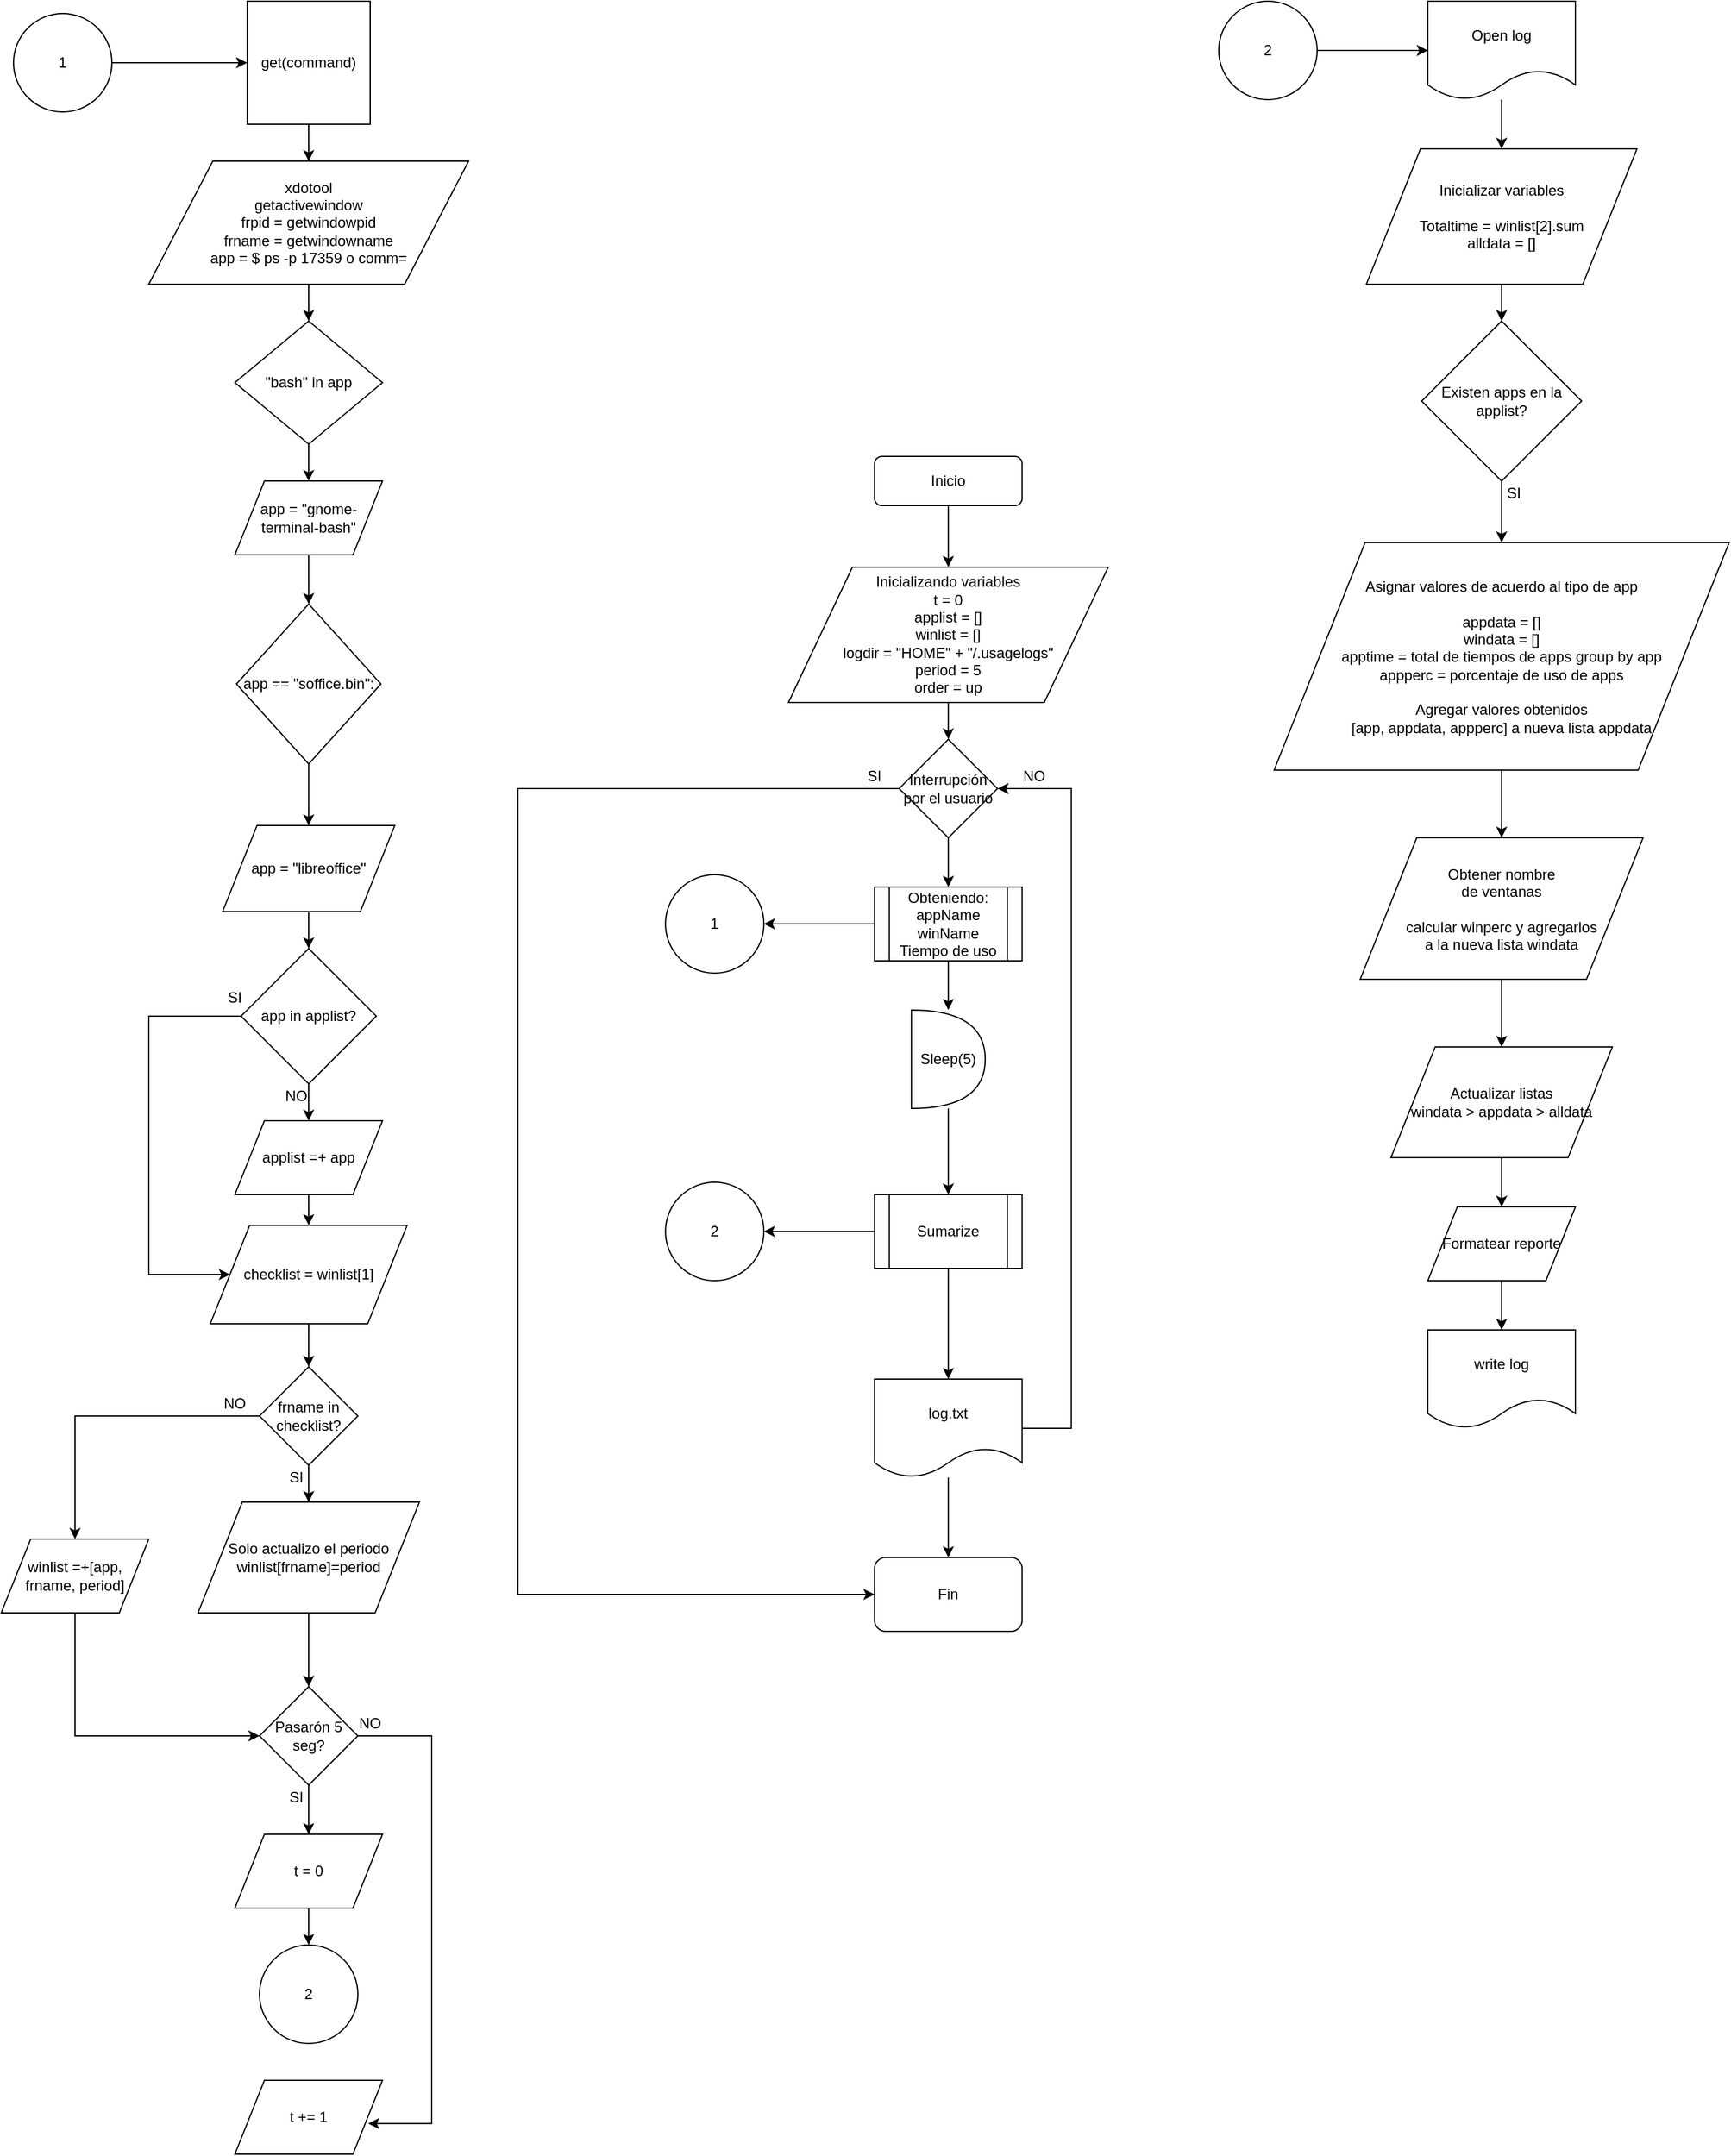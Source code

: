 <mxfile version="13.2.2" type="device"><diagram id="C5RBs43oDa-KdzZeNtuy" name="Page-1"><mxGraphModel dx="4350" dy="3180" grid="1" gridSize="10" guides="1" tooltips="1" connect="1" arrows="1" fold="1" page="1" pageScale="1" pageWidth="1100" pageHeight="850" math="0" shadow="0"><root><mxCell id="WIyWlLk6GJQsqaUBKTNV-0"/><mxCell id="WIyWlLk6GJQsqaUBKTNV-1" parent="WIyWlLk6GJQsqaUBKTNV-0"/><mxCell id="TZGEz8ic17-XEerQksNN-13" style="edgeStyle=orthogonalEdgeStyle;rounded=0;orthogonalLoop=1;jettySize=auto;html=1;entryX=0.5;entryY=0;entryDx=0;entryDy=0;" parent="WIyWlLk6GJQsqaUBKTNV-1" source="WIyWlLk6GJQsqaUBKTNV-3" target="TZGEz8ic17-XEerQksNN-1" edge="1"><mxGeometry relative="1" as="geometry"/></mxCell><mxCell id="WIyWlLk6GJQsqaUBKTNV-3" value="Inicio" style="rounded=1;whiteSpace=wrap;html=1;fontSize=12;glass=0;strokeWidth=1;shadow=0;" parent="WIyWlLk6GJQsqaUBKTNV-1" vertex="1"><mxGeometry x="720.11" y="390" width="120" height="40" as="geometry"/></mxCell><mxCell id="TZGEz8ic17-XEerQksNN-12" style="edgeStyle=orthogonalEdgeStyle;rounded=0;orthogonalLoop=1;jettySize=auto;html=1;" parent="WIyWlLk6GJQsqaUBKTNV-1" source="TZGEz8ic17-XEerQksNN-1" target="TZGEz8ic17-XEerQksNN-2" edge="1"><mxGeometry relative="1" as="geometry"/></mxCell><mxCell id="TZGEz8ic17-XEerQksNN-1" value="Inicializando variables&lt;br&gt;t = 0&lt;br&gt;applist = []&lt;br&gt;winlist = []&lt;br&gt;logdir = &quot;HOME&quot; + &quot;/.usagelogs&quot;&lt;br&gt;period = 5&lt;br&gt;order = up" style="shape=parallelogram;perimeter=parallelogramPerimeter;whiteSpace=wrap;html=1;" parent="WIyWlLk6GJQsqaUBKTNV-1" vertex="1"><mxGeometry x="650.11" y="480" width="260" height="110" as="geometry"/></mxCell><mxCell id="TZGEz8ic17-XEerQksNN-7" style="edgeStyle=orthogonalEdgeStyle;rounded=0;orthogonalLoop=1;jettySize=auto;html=1;" parent="WIyWlLk6GJQsqaUBKTNV-1" source="TZGEz8ic17-XEerQksNN-2" target="TZGEz8ic17-XEerQksNN-3" edge="1"><mxGeometry relative="1" as="geometry"/></mxCell><mxCell id="TZGEz8ic17-XEerQksNN-11" style="edgeStyle=orthogonalEdgeStyle;rounded=0;orthogonalLoop=1;jettySize=auto;html=1;entryX=0;entryY=0.5;entryDx=0;entryDy=0;" parent="WIyWlLk6GJQsqaUBKTNV-1" source="TZGEz8ic17-XEerQksNN-2" target="TZGEz8ic17-XEerQksNN-5" edge="1"><mxGeometry relative="1" as="geometry"><mxPoint x="670.11" y="1020" as="targetPoint"/><Array as="points"><mxPoint x="430.11" y="660"/><mxPoint x="430.11" y="1315"/></Array></mxGeometry></mxCell><mxCell id="TZGEz8ic17-XEerQksNN-2" value="Interrupción por el usuario" style="rhombus;whiteSpace=wrap;html=1;" parent="WIyWlLk6GJQsqaUBKTNV-1" vertex="1"><mxGeometry x="740.11" y="620" width="80" height="80" as="geometry"/></mxCell><mxCell id="TZGEz8ic17-XEerQksNN-8" style="edgeStyle=orthogonalEdgeStyle;rounded=0;orthogonalLoop=1;jettySize=auto;html=1;" parent="WIyWlLk6GJQsqaUBKTNV-1" source="TZGEz8ic17-XEerQksNN-14" target="TZGEz8ic17-XEerQksNN-16" edge="1"><mxGeometry relative="1" as="geometry"/></mxCell><mxCell id="TZGEz8ic17-XEerQksNN-20" style="edgeStyle=orthogonalEdgeStyle;rounded=0;orthogonalLoop=1;jettySize=auto;html=1;entryX=1;entryY=0.5;entryDx=0;entryDy=0;" parent="WIyWlLk6GJQsqaUBKTNV-1" source="TZGEz8ic17-XEerQksNN-3" target="TZGEz8ic17-XEerQksNN-18" edge="1"><mxGeometry relative="1" as="geometry"/></mxCell><mxCell id="TZGEz8ic17-XEerQksNN-3" value="Obteniendo:&lt;br&gt;appName&lt;br&gt;winName&lt;br&gt;Tiempo de uso" style="shape=process;whiteSpace=wrap;html=1;backgroundOutline=1;" parent="WIyWlLk6GJQsqaUBKTNV-1" vertex="1"><mxGeometry x="720.11" y="740" width="120" height="60" as="geometry"/></mxCell><mxCell id="TZGEz8ic17-XEerQksNN-9" style="edgeStyle=orthogonalEdgeStyle;rounded=0;orthogonalLoop=1;jettySize=auto;html=1;" parent="WIyWlLk6GJQsqaUBKTNV-1" source="TZGEz8ic17-XEerQksNN-4" target="TZGEz8ic17-XEerQksNN-5" edge="1"><mxGeometry relative="1" as="geometry"/></mxCell><mxCell id="TZGEz8ic17-XEerQksNN-4" value="log.txt" style="shape=document;whiteSpace=wrap;html=1;boundedLbl=1;" parent="WIyWlLk6GJQsqaUBKTNV-1" vertex="1"><mxGeometry x="720.11" y="1140" width="120" height="80" as="geometry"/></mxCell><mxCell id="TZGEz8ic17-XEerQksNN-10" style="edgeStyle=orthogonalEdgeStyle;rounded=0;orthogonalLoop=1;jettySize=auto;html=1;exitX=1;exitY=0.5;exitDx=0;exitDy=0;" parent="WIyWlLk6GJQsqaUBKTNV-1" source="TZGEz8ic17-XEerQksNN-4" target="TZGEz8ic17-XEerQksNN-2" edge="1"><mxGeometry relative="1" as="geometry"><mxPoint x="890.11" y="640" as="targetPoint"/><Array as="points"><mxPoint x="880.11" y="1180"/><mxPoint x="880.11" y="660"/></Array></mxGeometry></mxCell><mxCell id="TZGEz8ic17-XEerQksNN-5" value="Fin" style="rounded=1;whiteSpace=wrap;html=1;" parent="WIyWlLk6GJQsqaUBKTNV-1" vertex="1"><mxGeometry x="720.11" y="1285" width="120" height="60" as="geometry"/></mxCell><mxCell id="TZGEz8ic17-XEerQksNN-14" value="Sleep(5)" style="shape=or;whiteSpace=wrap;html=1;" parent="WIyWlLk6GJQsqaUBKTNV-1" vertex="1"><mxGeometry x="750.11" y="840" width="60" height="80" as="geometry"/></mxCell><mxCell id="TZGEz8ic17-XEerQksNN-15" style="edgeStyle=orthogonalEdgeStyle;rounded=0;orthogonalLoop=1;jettySize=auto;html=1;" parent="WIyWlLk6GJQsqaUBKTNV-1" source="TZGEz8ic17-XEerQksNN-3" target="TZGEz8ic17-XEerQksNN-14" edge="1"><mxGeometry relative="1" as="geometry"><mxPoint x="780.11" y="800" as="sourcePoint"/><mxPoint x="780.11" y="1060" as="targetPoint"/></mxGeometry></mxCell><mxCell id="TZGEz8ic17-XEerQksNN-17" style="edgeStyle=orthogonalEdgeStyle;rounded=0;orthogonalLoop=1;jettySize=auto;html=1;" parent="WIyWlLk6GJQsqaUBKTNV-1" source="TZGEz8ic17-XEerQksNN-16" target="TZGEz8ic17-XEerQksNN-4" edge="1"><mxGeometry relative="1" as="geometry"/></mxCell><mxCell id="TZGEz8ic17-XEerQksNN-21" style="edgeStyle=orthogonalEdgeStyle;rounded=0;orthogonalLoop=1;jettySize=auto;html=1;" parent="WIyWlLk6GJQsqaUBKTNV-1" source="TZGEz8ic17-XEerQksNN-16" target="TZGEz8ic17-XEerQksNN-19" edge="1"><mxGeometry relative="1" as="geometry"/></mxCell><mxCell id="TZGEz8ic17-XEerQksNN-16" value="Sumarize" style="shape=process;whiteSpace=wrap;html=1;backgroundOutline=1;" parent="WIyWlLk6GJQsqaUBKTNV-1" vertex="1"><mxGeometry x="720.11" y="990" width="120" height="60" as="geometry"/></mxCell><mxCell id="TZGEz8ic17-XEerQksNN-18" value="1" style="ellipse;whiteSpace=wrap;html=1;aspect=fixed;" parent="WIyWlLk6GJQsqaUBKTNV-1" vertex="1"><mxGeometry x="550.11" y="730" width="80" height="80" as="geometry"/></mxCell><mxCell id="TZGEz8ic17-XEerQksNN-19" value="2" style="ellipse;whiteSpace=wrap;html=1;aspect=fixed;" parent="WIyWlLk6GJQsqaUBKTNV-1" vertex="1"><mxGeometry x="550.11" y="980" width="80" height="80" as="geometry"/></mxCell><mxCell id="TZGEz8ic17-XEerQksNN-22" value="SI" style="text;html=1;strokeColor=none;fillColor=none;align=center;verticalAlign=middle;whiteSpace=wrap;rounded=0;" parent="WIyWlLk6GJQsqaUBKTNV-1" vertex="1"><mxGeometry x="700.11" y="640" width="40" height="20" as="geometry"/></mxCell><mxCell id="TZGEz8ic17-XEerQksNN-23" value="NO" style="text;html=1;strokeColor=none;fillColor=none;align=center;verticalAlign=middle;whiteSpace=wrap;rounded=0;" parent="WIyWlLk6GJQsqaUBKTNV-1" vertex="1"><mxGeometry x="830.11" y="640" width="40" height="20" as="geometry"/></mxCell><mxCell id="TZGEz8ic17-XEerQksNN-30" style="edgeStyle=orthogonalEdgeStyle;rounded=0;orthogonalLoop=1;jettySize=auto;html=1;" parent="WIyWlLk6GJQsqaUBKTNV-1" source="TZGEz8ic17-XEerQksNN-25" target="TZGEz8ic17-XEerQksNN-27" edge="1"><mxGeometry relative="1" as="geometry"/></mxCell><mxCell id="TZGEz8ic17-XEerQksNN-25" value="1" style="ellipse;whiteSpace=wrap;html=1;aspect=fixed;" parent="WIyWlLk6GJQsqaUBKTNV-1" vertex="1"><mxGeometry x="20" y="30" width="80" height="80" as="geometry"/></mxCell><mxCell id="TZGEz8ic17-XEerQksNN-31" style="edgeStyle=orthogonalEdgeStyle;rounded=0;orthogonalLoop=1;jettySize=auto;html=1;" parent="WIyWlLk6GJQsqaUBKTNV-1" source="TZGEz8ic17-XEerQksNN-26" target="TZGEz8ic17-XEerQksNN-28" edge="1"><mxGeometry relative="1" as="geometry"/></mxCell><mxCell id="TZGEz8ic17-XEerQksNN-26" value="xdotool&lt;br&gt;getactivewindow&lt;br&gt;frpid = getwindowpid&lt;br&gt;frname = getwindowname&lt;br&gt;app =&amp;nbsp;$ ps -p 17359 o comm=" style="shape=parallelogram;perimeter=parallelogramPerimeter;whiteSpace=wrap;html=1;" parent="WIyWlLk6GJQsqaUBKTNV-1" vertex="1"><mxGeometry x="130" y="150" width="260" height="100" as="geometry"/></mxCell><mxCell id="TZGEz8ic17-XEerQksNN-29" style="edgeStyle=orthogonalEdgeStyle;rounded=0;orthogonalLoop=1;jettySize=auto;html=1;entryX=0.5;entryY=0;entryDx=0;entryDy=0;" parent="WIyWlLk6GJQsqaUBKTNV-1" source="TZGEz8ic17-XEerQksNN-27" target="TZGEz8ic17-XEerQksNN-26" edge="1"><mxGeometry relative="1" as="geometry"/></mxCell><mxCell id="TZGEz8ic17-XEerQksNN-27" value="&lt;span&gt;get(command)&lt;/span&gt;" style="whiteSpace=wrap;html=1;aspect=fixed;" parent="WIyWlLk6GJQsqaUBKTNV-1" vertex="1"><mxGeometry x="210" y="20" width="100" height="100" as="geometry"/></mxCell><mxCell id="TZGEz8ic17-XEerQksNN-34" style="edgeStyle=orthogonalEdgeStyle;rounded=0;orthogonalLoop=1;jettySize=auto;html=1;" parent="WIyWlLk6GJQsqaUBKTNV-1" source="TZGEz8ic17-XEerQksNN-28" target="TZGEz8ic17-XEerQksNN-32" edge="1"><mxGeometry relative="1" as="geometry"/></mxCell><mxCell id="TZGEz8ic17-XEerQksNN-28" value="&quot;bash&quot; in app" style="rhombus;whiteSpace=wrap;html=1;" parent="WIyWlLk6GJQsqaUBKTNV-1" vertex="1"><mxGeometry x="200" y="280" width="120" height="100" as="geometry"/></mxCell><mxCell id="TZGEz8ic17-XEerQksNN-35" style="edgeStyle=orthogonalEdgeStyle;rounded=0;orthogonalLoop=1;jettySize=auto;html=1;" parent="WIyWlLk6GJQsqaUBKTNV-1" source="TZGEz8ic17-XEerQksNN-32" target="TZGEz8ic17-XEerQksNN-33" edge="1"><mxGeometry relative="1" as="geometry"/></mxCell><mxCell id="TZGEz8ic17-XEerQksNN-32" value="app = &quot;gnome-terminal-bash&quot;" style="shape=parallelogram;perimeter=parallelogramPerimeter;whiteSpace=wrap;html=1;" parent="WIyWlLk6GJQsqaUBKTNV-1" vertex="1"><mxGeometry x="200" y="410" width="120" height="60" as="geometry"/></mxCell><mxCell id="TZGEz8ic17-XEerQksNN-37" style="edgeStyle=orthogonalEdgeStyle;rounded=0;orthogonalLoop=1;jettySize=auto;html=1;" parent="WIyWlLk6GJQsqaUBKTNV-1" source="TZGEz8ic17-XEerQksNN-33" target="TZGEz8ic17-XEerQksNN-36" edge="1"><mxGeometry relative="1" as="geometry"/></mxCell><mxCell id="TZGEz8ic17-XEerQksNN-33" value="app == &quot;soffice.bin&quot;:" style="rhombus;whiteSpace=wrap;html=1;" parent="WIyWlLk6GJQsqaUBKTNV-1" vertex="1"><mxGeometry x="201.25" y="510" width="117.5" height="130" as="geometry"/></mxCell><mxCell id="TZGEz8ic17-XEerQksNN-39" style="edgeStyle=orthogonalEdgeStyle;rounded=0;orthogonalLoop=1;jettySize=auto;html=1;" parent="WIyWlLk6GJQsqaUBKTNV-1" source="TZGEz8ic17-XEerQksNN-36" target="TZGEz8ic17-XEerQksNN-38" edge="1"><mxGeometry relative="1" as="geometry"/></mxCell><mxCell id="TZGEz8ic17-XEerQksNN-36" value="app = &quot;libreoffice&quot;" style="shape=parallelogram;perimeter=parallelogramPerimeter;whiteSpace=wrap;html=1;" parent="WIyWlLk6GJQsqaUBKTNV-1" vertex="1"><mxGeometry x="190" y="690" width="140" height="70" as="geometry"/></mxCell><mxCell id="TZGEz8ic17-XEerQksNN-66" style="edgeStyle=orthogonalEdgeStyle;rounded=0;orthogonalLoop=1;jettySize=auto;html=1;entryX=0.5;entryY=0;entryDx=0;entryDy=0;" parent="WIyWlLk6GJQsqaUBKTNV-1" source="TZGEz8ic17-XEerQksNN-38" target="TZGEz8ic17-XEerQksNN-40" edge="1"><mxGeometry relative="1" as="geometry"/></mxCell><mxCell id="TZGEz8ic17-XEerQksNN-67" style="edgeStyle=orthogonalEdgeStyle;rounded=0;orthogonalLoop=1;jettySize=auto;html=1;" parent="WIyWlLk6GJQsqaUBKTNV-1" source="TZGEz8ic17-XEerQksNN-38" target="TZGEz8ic17-XEerQksNN-41" edge="1"><mxGeometry relative="1" as="geometry"><mxPoint x="150" y="1070" as="targetPoint"/><Array as="points"><mxPoint x="130" y="845"/><mxPoint x="130" y="1055"/></Array></mxGeometry></mxCell><mxCell id="TZGEz8ic17-XEerQksNN-38" value="app in applist?" style="rhombus;whiteSpace=wrap;html=1;" parent="WIyWlLk6GJQsqaUBKTNV-1" vertex="1"><mxGeometry x="205" y="790" width="110" height="110" as="geometry"/></mxCell><mxCell id="TZGEz8ic17-XEerQksNN-68" style="edgeStyle=orthogonalEdgeStyle;rounded=0;orthogonalLoop=1;jettySize=auto;html=1;" parent="WIyWlLk6GJQsqaUBKTNV-1" source="TZGEz8ic17-XEerQksNN-40" target="TZGEz8ic17-XEerQksNN-41" edge="1"><mxGeometry relative="1" as="geometry"/></mxCell><mxCell id="TZGEz8ic17-XEerQksNN-40" value="applist =+ app" style="shape=parallelogram;perimeter=parallelogramPerimeter;whiteSpace=wrap;html=1;" parent="WIyWlLk6GJQsqaUBKTNV-1" vertex="1"><mxGeometry x="200" y="930" width="120" height="60" as="geometry"/></mxCell><mxCell id="TZGEz8ic17-XEerQksNN-70" style="edgeStyle=orthogonalEdgeStyle;rounded=0;orthogonalLoop=1;jettySize=auto;html=1;entryX=0.5;entryY=0;entryDx=0;entryDy=0;" parent="WIyWlLk6GJQsqaUBKTNV-1" source="TZGEz8ic17-XEerQksNN-41" target="TZGEz8ic17-XEerQksNN-42" edge="1"><mxGeometry relative="1" as="geometry"/></mxCell><mxCell id="TZGEz8ic17-XEerQksNN-41" value="checklist = winlist[1]" style="shape=parallelogram;perimeter=parallelogramPerimeter;whiteSpace=wrap;html=1;" parent="WIyWlLk6GJQsqaUBKTNV-1" vertex="1"><mxGeometry x="180" y="1015" width="160" height="80" as="geometry"/></mxCell><mxCell id="TZGEz8ic17-XEerQksNN-45" style="edgeStyle=orthogonalEdgeStyle;rounded=0;orthogonalLoop=1;jettySize=auto;html=1;" parent="WIyWlLk6GJQsqaUBKTNV-1" source="TZGEz8ic17-XEerQksNN-42" target="TZGEz8ic17-XEerQksNN-43" edge="1"><mxGeometry relative="1" as="geometry"/></mxCell><mxCell id="TZGEz8ic17-XEerQksNN-48" style="edgeStyle=orthogonalEdgeStyle;rounded=0;orthogonalLoop=1;jettySize=auto;html=1;" parent="WIyWlLk6GJQsqaUBKTNV-1" source="TZGEz8ic17-XEerQksNN-42" target="TZGEz8ic17-XEerQksNN-47" edge="1"><mxGeometry relative="1" as="geometry"/></mxCell><mxCell id="TZGEz8ic17-XEerQksNN-42" value="frname in checklist?" style="rhombus;whiteSpace=wrap;html=1;" parent="WIyWlLk6GJQsqaUBKTNV-1" vertex="1"><mxGeometry x="220" y="1130" width="80" height="80" as="geometry"/></mxCell><mxCell id="TZGEz8ic17-XEerQksNN-51" style="edgeStyle=orthogonalEdgeStyle;rounded=0;orthogonalLoop=1;jettySize=auto;html=1;" parent="WIyWlLk6GJQsqaUBKTNV-1" source="TZGEz8ic17-XEerQksNN-43" target="TZGEz8ic17-XEerQksNN-49" edge="1"><mxGeometry relative="1" as="geometry"><Array as="points"><mxPoint x="70" y="1430"/></Array></mxGeometry></mxCell><mxCell id="TZGEz8ic17-XEerQksNN-43" value="winlist =+[app, frname, period]" style="shape=parallelogram;perimeter=parallelogramPerimeter;whiteSpace=wrap;html=1;" parent="WIyWlLk6GJQsqaUBKTNV-1" vertex="1"><mxGeometry x="10" y="1270" width="120" height="60" as="geometry"/></mxCell><mxCell id="TZGEz8ic17-XEerQksNN-44" value="NO" style="text;html=1;strokeColor=none;fillColor=none;align=center;verticalAlign=middle;whiteSpace=wrap;rounded=0;" parent="WIyWlLk6GJQsqaUBKTNV-1" vertex="1"><mxGeometry x="180" y="1150" width="40" height="20" as="geometry"/></mxCell><mxCell id="TZGEz8ic17-XEerQksNN-46" value="SI" style="text;html=1;strokeColor=none;fillColor=none;align=center;verticalAlign=middle;whiteSpace=wrap;rounded=0;" parent="WIyWlLk6GJQsqaUBKTNV-1" vertex="1"><mxGeometry x="230" y="1210" width="40" height="20" as="geometry"/></mxCell><mxCell id="TZGEz8ic17-XEerQksNN-52" style="edgeStyle=orthogonalEdgeStyle;rounded=0;orthogonalLoop=1;jettySize=auto;html=1;entryX=0.5;entryY=0;entryDx=0;entryDy=0;" parent="WIyWlLk6GJQsqaUBKTNV-1" source="TZGEz8ic17-XEerQksNN-47" target="TZGEz8ic17-XEerQksNN-49" edge="1"><mxGeometry relative="1" as="geometry"/></mxCell><mxCell id="TZGEz8ic17-XEerQksNN-47" value="Solo actualizo el periodo&lt;br&gt;winlist[frname]=period" style="shape=parallelogram;perimeter=parallelogramPerimeter;whiteSpace=wrap;html=1;" parent="WIyWlLk6GJQsqaUBKTNV-1" vertex="1"><mxGeometry x="170" y="1240" width="180" height="90" as="geometry"/></mxCell><mxCell id="TZGEz8ic17-XEerQksNN-60" style="edgeStyle=orthogonalEdgeStyle;rounded=0;orthogonalLoop=1;jettySize=auto;html=1;" parent="WIyWlLk6GJQsqaUBKTNV-1" source="TZGEz8ic17-XEerQksNN-49" target="TZGEz8ic17-XEerQksNN-58" edge="1"><mxGeometry relative="1" as="geometry"/></mxCell><mxCell id="TZGEz8ic17-XEerQksNN-62" style="edgeStyle=orthogonalEdgeStyle;rounded=0;orthogonalLoop=1;jettySize=auto;html=1;entryX=0.903;entryY=0.585;entryDx=0;entryDy=0;entryPerimeter=0;" parent="WIyWlLk6GJQsqaUBKTNV-1" source="TZGEz8ic17-XEerQksNN-49" target="TZGEz8ic17-XEerQksNN-59" edge="1"><mxGeometry relative="1" as="geometry"><Array as="points"><mxPoint x="360" y="1430"/><mxPoint x="360" y="1745"/></Array></mxGeometry></mxCell><mxCell id="TZGEz8ic17-XEerQksNN-49" value="Pasarón 5 seg?" style="rhombus;whiteSpace=wrap;html=1;" parent="WIyWlLk6GJQsqaUBKTNV-1" vertex="1"><mxGeometry x="220" y="1390" width="80" height="80" as="geometry"/></mxCell><mxCell id="TZGEz8ic17-XEerQksNN-53" value="2" style="ellipse;whiteSpace=wrap;html=1;aspect=fixed;" parent="WIyWlLk6GJQsqaUBKTNV-1" vertex="1"><mxGeometry x="220" y="1600" width="80" height="80" as="geometry"/></mxCell><mxCell id="TZGEz8ic17-XEerQksNN-57" value="SI" style="text;html=1;strokeColor=none;fillColor=none;align=center;verticalAlign=middle;whiteSpace=wrap;rounded=0;" parent="WIyWlLk6GJQsqaUBKTNV-1" vertex="1"><mxGeometry x="230" y="1470" width="40" height="20" as="geometry"/></mxCell><mxCell id="TZGEz8ic17-XEerQksNN-61" style="edgeStyle=orthogonalEdgeStyle;rounded=0;orthogonalLoop=1;jettySize=auto;html=1;" parent="WIyWlLk6GJQsqaUBKTNV-1" source="TZGEz8ic17-XEerQksNN-58" target="TZGEz8ic17-XEerQksNN-53" edge="1"><mxGeometry relative="1" as="geometry"/></mxCell><mxCell id="TZGEz8ic17-XEerQksNN-58" value="t = 0" style="shape=parallelogram;perimeter=parallelogramPerimeter;whiteSpace=wrap;html=1;" parent="WIyWlLk6GJQsqaUBKTNV-1" vertex="1"><mxGeometry x="200" y="1510" width="120" height="60" as="geometry"/></mxCell><mxCell id="TZGEz8ic17-XEerQksNN-59" value="t += 1" style="shape=parallelogram;perimeter=parallelogramPerimeter;whiteSpace=wrap;html=1;" parent="WIyWlLk6GJQsqaUBKTNV-1" vertex="1"><mxGeometry x="200" y="1710" width="120" height="60" as="geometry"/></mxCell><mxCell id="TZGEz8ic17-XEerQksNN-63" value="NO" style="text;html=1;strokeColor=none;fillColor=none;align=center;verticalAlign=middle;whiteSpace=wrap;rounded=0;" parent="WIyWlLk6GJQsqaUBKTNV-1" vertex="1"><mxGeometry x="290" y="1410" width="40" height="20" as="geometry"/></mxCell><mxCell id="TZGEz8ic17-XEerQksNN-64" value="NO" style="text;html=1;strokeColor=none;fillColor=none;align=center;verticalAlign=middle;whiteSpace=wrap;rounded=0;" parent="WIyWlLk6GJQsqaUBKTNV-1" vertex="1"><mxGeometry x="230" y="900" width="40" height="20" as="geometry"/></mxCell><mxCell id="TZGEz8ic17-XEerQksNN-69" value="SI" style="text;html=1;strokeColor=none;fillColor=none;align=center;verticalAlign=middle;whiteSpace=wrap;rounded=0;" parent="WIyWlLk6GJQsqaUBKTNV-1" vertex="1"><mxGeometry x="180" y="820" width="40" height="20" as="geometry"/></mxCell><mxCell id="TZGEz8ic17-XEerQksNN-98" style="edgeStyle=orthogonalEdgeStyle;rounded=0;orthogonalLoop=1;jettySize=auto;html=1;" parent="WIyWlLk6GJQsqaUBKTNV-1" source="TZGEz8ic17-XEerQksNN-71" target="TZGEz8ic17-XEerQksNN-72" edge="1"><mxGeometry relative="1" as="geometry"/></mxCell><mxCell id="TZGEz8ic17-XEerQksNN-71" value="2" style="ellipse;whiteSpace=wrap;html=1;aspect=fixed;" parent="WIyWlLk6GJQsqaUBKTNV-1" vertex="1"><mxGeometry x="1000" y="20" width="80" height="80" as="geometry"/></mxCell><mxCell id="TZGEz8ic17-XEerQksNN-74" style="edgeStyle=orthogonalEdgeStyle;rounded=0;orthogonalLoop=1;jettySize=auto;html=1;" parent="WIyWlLk6GJQsqaUBKTNV-1" source="TZGEz8ic17-XEerQksNN-72" target="TZGEz8ic17-XEerQksNN-73" edge="1"><mxGeometry relative="1" as="geometry"/></mxCell><mxCell id="TZGEz8ic17-XEerQksNN-72" value="Open log" style="shape=document;whiteSpace=wrap;html=1;boundedLbl=1;" parent="WIyWlLk6GJQsqaUBKTNV-1" vertex="1"><mxGeometry x="1170" y="20" width="120" height="80" as="geometry"/></mxCell><mxCell id="TZGEz8ic17-XEerQksNN-77" style="edgeStyle=orthogonalEdgeStyle;rounded=0;orthogonalLoop=1;jettySize=auto;html=1;" parent="WIyWlLk6GJQsqaUBKTNV-1" source="TZGEz8ic17-XEerQksNN-73" target="TZGEz8ic17-XEerQksNN-75" edge="1"><mxGeometry relative="1" as="geometry"/></mxCell><mxCell id="TZGEz8ic17-XEerQksNN-73" value="Inicializar variables&lt;br&gt;&lt;br&gt;Totaltime = winlist[2].sum&lt;br&gt;alldata = []" style="shape=parallelogram;perimeter=parallelogramPerimeter;whiteSpace=wrap;html=1;" parent="WIyWlLk6GJQsqaUBKTNV-1" vertex="1"><mxGeometry x="1120" y="140" width="220" height="110" as="geometry"/></mxCell><mxCell id="TZGEz8ic17-XEerQksNN-78" style="edgeStyle=orthogonalEdgeStyle;rounded=0;orthogonalLoop=1;jettySize=auto;html=1;entryX=0.5;entryY=0;entryDx=0;entryDy=0;" parent="WIyWlLk6GJQsqaUBKTNV-1" source="TZGEz8ic17-XEerQksNN-75" target="TZGEz8ic17-XEerQksNN-102" edge="1"><mxGeometry relative="1" as="geometry"><mxPoint x="1230" y="465" as="targetPoint"/></mxGeometry></mxCell><mxCell id="TZGEz8ic17-XEerQksNN-75" value="Existen apps en la applist?" style="rhombus;whiteSpace=wrap;html=1;" parent="WIyWlLk6GJQsqaUBKTNV-1" vertex="1"><mxGeometry x="1165" y="280" width="130" height="130" as="geometry"/></mxCell><mxCell id="TZGEz8ic17-XEerQksNN-99" style="edgeStyle=orthogonalEdgeStyle;rounded=0;orthogonalLoop=1;jettySize=auto;html=1;" parent="WIyWlLk6GJQsqaUBKTNV-1" source="TZGEz8ic17-XEerQksNN-102" target="TZGEz8ic17-XEerQksNN-94" edge="1"><mxGeometry relative="1" as="geometry"><mxPoint x="1230" y="645" as="sourcePoint"/></mxGeometry></mxCell><mxCell id="TZGEz8ic17-XEerQksNN-81" style="edgeStyle=orthogonalEdgeStyle;rounded=0;orthogonalLoop=1;jettySize=auto;html=1;" parent="WIyWlLk6GJQsqaUBKTNV-1" source="TZGEz8ic17-XEerQksNN-94" target="TZGEz8ic17-XEerQksNN-80" edge="1"><mxGeometry relative="1" as="geometry"/></mxCell><mxCell id="TZGEz8ic17-XEerQksNN-100" style="edgeStyle=orthogonalEdgeStyle;rounded=0;orthogonalLoop=1;jettySize=auto;html=1;" parent="WIyWlLk6GJQsqaUBKTNV-1" source="TZGEz8ic17-XEerQksNN-80" target="TZGEz8ic17-XEerQksNN-92" edge="1"><mxGeometry relative="1" as="geometry"/></mxCell><mxCell id="TZGEz8ic17-XEerQksNN-80" value="Actualizar listas&lt;br&gt;windata &amp;gt; appdata &amp;gt; alldata" style="shape=parallelogram;perimeter=parallelogramPerimeter;whiteSpace=wrap;html=1;" parent="WIyWlLk6GJQsqaUBKTNV-1" vertex="1"><mxGeometry x="1140" y="870" width="180" height="90" as="geometry"/></mxCell><mxCell id="TZGEz8ic17-XEerQksNN-89" value="SI" style="text;html=1;strokeColor=none;fillColor=none;align=center;verticalAlign=middle;whiteSpace=wrap;rounded=0;" parent="WIyWlLk6GJQsqaUBKTNV-1" vertex="1"><mxGeometry x="1220" y="410" width="40" height="20" as="geometry"/></mxCell><mxCell id="TZGEz8ic17-XEerQksNN-101" style="edgeStyle=orthogonalEdgeStyle;rounded=0;orthogonalLoop=1;jettySize=auto;html=1;" parent="WIyWlLk6GJQsqaUBKTNV-1" source="TZGEz8ic17-XEerQksNN-92" target="TZGEz8ic17-XEerQksNN-97" edge="1"><mxGeometry relative="1" as="geometry"/></mxCell><mxCell id="TZGEz8ic17-XEerQksNN-92" value="Formatear reporte" style="shape=parallelogram;perimeter=parallelogramPerimeter;whiteSpace=wrap;html=1;" parent="WIyWlLk6GJQsqaUBKTNV-1" vertex="1"><mxGeometry x="1170" y="1000" width="120" height="60" as="geometry"/></mxCell><mxCell id="TZGEz8ic17-XEerQksNN-94" value="Obtener nombre&lt;br&gt;de ventanas&lt;br&gt;&lt;br&gt;calcular winperc y agregarlos&lt;br&gt;a la nueva lista windata" style="shape=parallelogram;perimeter=parallelogramPerimeter;whiteSpace=wrap;html=1;" parent="WIyWlLk6GJQsqaUBKTNV-1" vertex="1"><mxGeometry x="1115" y="700" width="230" height="115" as="geometry"/></mxCell><mxCell id="TZGEz8ic17-XEerQksNN-97" value="write log" style="shape=document;whiteSpace=wrap;html=1;boundedLbl=1;" parent="WIyWlLk6GJQsqaUBKTNV-1" vertex="1"><mxGeometry x="1170" y="1100" width="120" height="80" as="geometry"/></mxCell><mxCell id="TZGEz8ic17-XEerQksNN-102" value="&lt;span&gt;Asignar valores de acuerdo al tipo de app&lt;/span&gt;&lt;br&gt;&lt;br&gt;&lt;span&gt;appdata = []&lt;/span&gt;&lt;br&gt;&lt;span&gt;windata = []&lt;/span&gt;&lt;br&gt;&lt;span&gt;apptime = total de tiempos de apps group by app&lt;/span&gt;&lt;br&gt;&lt;span&gt;appperc = porcentaje de uso de apps&lt;/span&gt;&lt;br&gt;&lt;br&gt;&lt;span&gt;Agregar valores obtenidos&lt;/span&gt;&lt;br&gt;&lt;span&gt;[app, appdata, appperc] a nueva lista appdata&lt;/span&gt;" style="shape=parallelogram;perimeter=parallelogramPerimeter;whiteSpace=wrap;html=1;" parent="WIyWlLk6GJQsqaUBKTNV-1" vertex="1"><mxGeometry x="1045" y="460" width="370" height="185" as="geometry"/></mxCell></root></mxGraphModel></diagram></mxfile>